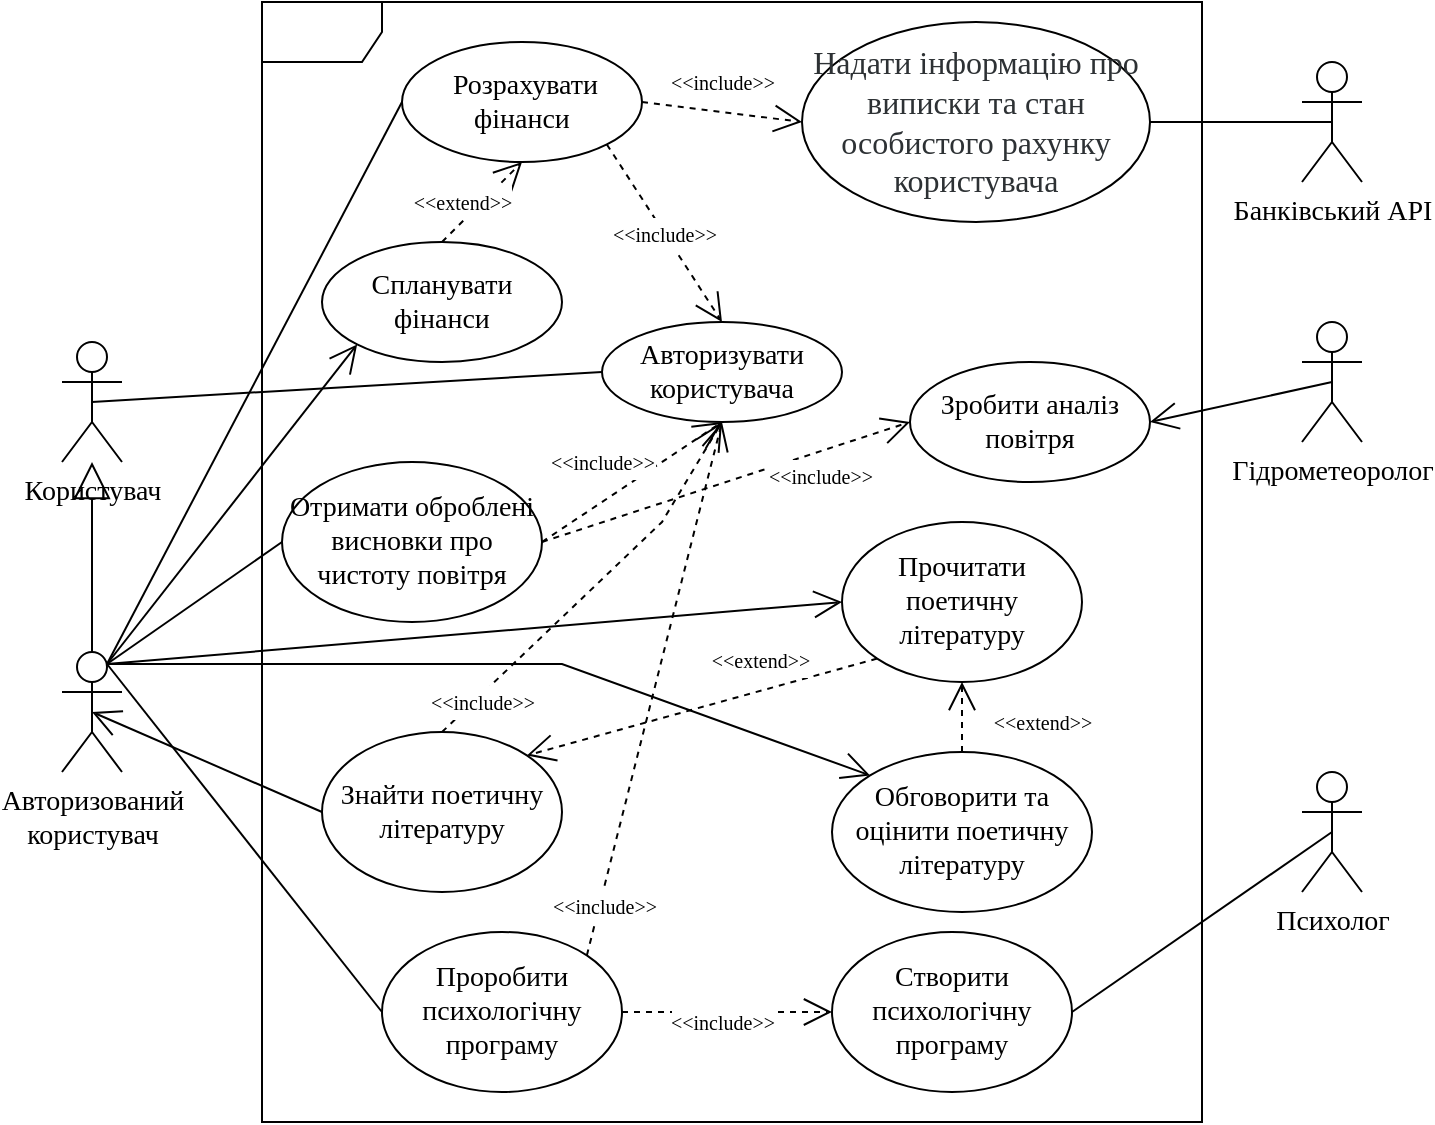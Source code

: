 <mxfile version="20.3.0" type="google"><diagram id="QdhgY7sP7oVF_PYHI07O" name="Страница 1"><mxGraphModel dx="1038" dy="547" grid="1" gridSize="10" guides="1" tooltips="1" connect="1" arrows="1" fold="1" page="1" pageScale="1" pageWidth="827" pageHeight="1169" math="0" shadow="0"><root><mxCell id="0"/><mxCell id="1" parent="0"/><mxCell id="m_ygIuqPUOmn1wbu4d2f-1" value="Користувач" style="shape=umlActor;verticalLabelPosition=bottom;verticalAlign=top;html=1;outlineConnect=0;fontFamily=Verdana;fontSize=14;" parent="1" vertex="1"><mxGeometry x="60" y="290" width="30" height="60" as="geometry"/></mxCell><mxCell id="m_ygIuqPUOmn1wbu4d2f-2" value="Психолог" style="shape=umlActor;verticalLabelPosition=bottom;verticalAlign=top;html=1;outlineConnect=0;fontFamily=Verdana;fontSize=14;" parent="1" vertex="1"><mxGeometry x="680" y="505" width="30" height="60" as="geometry"/></mxCell><mxCell id="m_ygIuqPUOmn1wbu4d2f-3" value="Банківський API" style="shape=umlActor;verticalLabelPosition=bottom;verticalAlign=top;html=1;outlineConnect=0;fontFamily=Verdana;fontSize=14;" parent="1" vertex="1"><mxGeometry x="680" y="150" width="30" height="60" as="geometry"/></mxCell><mxCell id="m_ygIuqPUOmn1wbu4d2f-4" value="Гідрометеоролог" style="shape=umlActor;verticalLabelPosition=bottom;verticalAlign=top;html=1;outlineConnect=0;fontFamily=Verdana;fontSize=14;" parent="1" vertex="1"><mxGeometry x="680" y="280" width="30" height="60" as="geometry"/></mxCell><mxCell id="m_ygIuqPUOmn1wbu4d2f-9" value="Авторизований&lt;br&gt;користувач" style="shape=umlActor;verticalLabelPosition=bottom;verticalAlign=top;html=1;outlineConnect=0;fontFamily=Verdana;fontSize=14;" parent="1" vertex="1"><mxGeometry x="60" y="445" width="30" height="60" as="geometry"/></mxCell><mxCell id="m_ygIuqPUOmn1wbu4d2f-10" value="" style="shape=umlFrame;whiteSpace=wrap;html=1;fontFamily=Verdana;fontSize=14;" parent="1" vertex="1"><mxGeometry x="160" y="120" width="470" height="560" as="geometry"/></mxCell><mxCell id="m_ygIuqPUOmn1wbu4d2f-15" value="" style="endArrow=block;endSize=16;endFill=0;html=1;rounded=0;fontFamily=Verdana;fontSize=14;exitX=0.5;exitY=0;exitDx=0;exitDy=0;exitPerimeter=0;" parent="1" target="m_ygIuqPUOmn1wbu4d2f-1" edge="1" source="m_ygIuqPUOmn1wbu4d2f-9"><mxGeometry width="160" relative="1" as="geometry"><mxPoint x="75" y="370" as="sourcePoint"/><mxPoint x="230" y="600" as="targetPoint"/></mxGeometry></mxCell><mxCell id="m_ygIuqPUOmn1wbu4d2f-16" value="Авторизувати&lt;br&gt;користувача" style="ellipse;whiteSpace=wrap;html=1;fontFamily=Verdana;fontSize=14;" parent="1" vertex="1"><mxGeometry x="330" y="280" width="120" height="50" as="geometry"/></mxCell><mxCell id="m_ygIuqPUOmn1wbu4d2f-24" value="" style="endArrow=none;html=1;rounded=0;fontFamily=Verdana;fontSize=14;exitX=0.5;exitY=0.5;exitDx=0;exitDy=0;exitPerimeter=0;entryX=0;entryY=0.5;entryDx=0;entryDy=0;" parent="1" source="m_ygIuqPUOmn1wbu4d2f-1" target="m_ygIuqPUOmn1wbu4d2f-16" edge="1"><mxGeometry width="50" height="50" relative="1" as="geometry"><mxPoint x="70" y="590" as="sourcePoint"/><mxPoint x="120" y="540" as="targetPoint"/></mxGeometry></mxCell><mxCell id="m_ygIuqPUOmn1wbu4d2f-25" value="&lt;span style=&quot;color: rgb(45, 49, 52); font-size: 16px; text-align: left;&quot;&gt;Надати інформацію про виписки та стан особистого рахунку користувача&lt;/span&gt;" style="ellipse;whiteSpace=wrap;html=1;fontFamily=Verdana;fontSize=14;" parent="1" vertex="1"><mxGeometry x="430" y="130" width="174" height="100" as="geometry"/></mxCell><mxCell id="m_ygIuqPUOmn1wbu4d2f-27" value="&amp;nbsp;Розрахувати&lt;br&gt;фінанси" style="ellipse;whiteSpace=wrap;html=1;fontFamily=Verdana;fontSize=14;" parent="1" vertex="1"><mxGeometry x="230" y="140" width="120" height="60" as="geometry"/></mxCell><mxCell id="m_ygIuqPUOmn1wbu4d2f-28" value="Отримати оброблені висновки про чистоту повітря" style="ellipse;whiteSpace=wrap;html=1;fontFamily=Verdana;fontSize=14;" parent="1" vertex="1"><mxGeometry x="170" y="350" width="130" height="80" as="geometry"/></mxCell><mxCell id="m_ygIuqPUOmn1wbu4d2f-29" value="Знайти поетичну літературу" style="ellipse;whiteSpace=wrap;html=1;fontFamily=Verdana;fontSize=14;" parent="1" vertex="1"><mxGeometry x="190" y="485" width="120" height="80" as="geometry"/></mxCell><mxCell id="m_ygIuqPUOmn1wbu4d2f-30" value="Проробити психологічну програму" style="ellipse;whiteSpace=wrap;html=1;fontFamily=Verdana;fontSize=14;" parent="1" vertex="1"><mxGeometry x="220" y="585" width="120" height="80" as="geometry"/></mxCell><mxCell id="m_ygIuqPUOmn1wbu4d2f-31" value="&lt;font style=&quot;font-size: 10px;&quot;&gt;&amp;lt;&amp;lt;include&amp;gt;&amp;gt;&lt;/font&gt;" style="endArrow=open;endSize=12;dashed=1;html=1;rounded=0;fontFamily=Verdana;fontSize=14;entryX=0.5;entryY=0;entryDx=0;entryDy=0;exitX=1;exitY=1;exitDx=0;exitDy=0;" parent="1" source="m_ygIuqPUOmn1wbu4d2f-27" target="m_ygIuqPUOmn1wbu4d2f-16" edge="1"><mxGeometry width="160" relative="1" as="geometry"><mxPoint x="50" y="550" as="sourcePoint"/><mxPoint x="210" y="550" as="targetPoint"/></mxGeometry></mxCell><mxCell id="m_ygIuqPUOmn1wbu4d2f-32" value="&lt;font style=&quot;font-size: 10px;&quot;&gt;&amp;lt;&amp;lt;include&amp;gt;&amp;gt;&lt;/font&gt;" style="endArrow=open;endSize=12;dashed=1;html=1;rounded=0;fontFamily=Verdana;fontSize=14;exitX=1;exitY=0.5;exitDx=0;exitDy=0;entryX=0.5;entryY=1;entryDx=0;entryDy=0;" parent="1" source="m_ygIuqPUOmn1wbu4d2f-28" target="m_ygIuqPUOmn1wbu4d2f-16" edge="1"><mxGeometry x="-0.128" y="17" width="160" relative="1" as="geometry"><mxPoint x="339.996" y="320.004" as="sourcePoint"/><mxPoint x="380" y="362" as="targetPoint"/><Array as="points"/><mxPoint as="offset"/></mxGeometry></mxCell><mxCell id="m_ygIuqPUOmn1wbu4d2f-33" value="&lt;font style=&quot;font-size: 10px;&quot;&gt;&amp;lt;&amp;lt;include&amp;gt;&amp;gt;&lt;/font&gt;" style="endArrow=open;endSize=12;dashed=1;html=1;rounded=0;fontFamily=Verdana;fontSize=14;exitX=0.5;exitY=0;exitDx=0;exitDy=0;entryX=0.5;entryY=1;entryDx=0;entryDy=0;" parent="1" source="m_ygIuqPUOmn1wbu4d2f-29" edge="1" target="m_ygIuqPUOmn1wbu4d2f-16"><mxGeometry x="-0.764" y="-3" width="160" relative="1" as="geometry"><mxPoint x="300" y="370" as="sourcePoint"/><mxPoint x="370" y="320" as="targetPoint"/><Array as="points"><mxPoint x="360" y="380"/></Array><mxPoint as="offset"/></mxGeometry></mxCell><mxCell id="m_ygIuqPUOmn1wbu4d2f-34" value="&lt;font style=&quot;font-size: 10px;&quot;&gt;&amp;lt;&amp;lt;include&amp;gt;&amp;gt;&lt;/font&gt;" style="endArrow=open;endSize=12;dashed=1;html=1;rounded=0;fontFamily=Verdana;fontSize=14;exitX=1;exitY=0;exitDx=0;exitDy=0;entryX=0.5;entryY=1;entryDx=0;entryDy=0;" parent="1" source="m_ygIuqPUOmn1wbu4d2f-30" target="m_ygIuqPUOmn1wbu4d2f-16" edge="1"><mxGeometry x="-0.807" y="-2" width="160" relative="1" as="geometry"><mxPoint x="260" y="420" as="sourcePoint"/><mxPoint x="380" y="330" as="targetPoint"/><Array as="points"/><mxPoint as="offset"/></mxGeometry></mxCell><mxCell id="m_ygIuqPUOmn1wbu4d2f-35" value="&lt;font style=&quot;font-size: 10px;&quot;&gt;&amp;lt;&amp;lt;include&amp;gt;&amp;gt;&lt;/font&gt;" style="endArrow=open;endSize=12;dashed=1;html=1;rounded=0;fontFamily=Verdana;fontSize=14;entryX=0;entryY=0.5;entryDx=0;entryDy=0;exitX=1;exitY=0.5;exitDx=0;exitDy=0;" parent="1" source="m_ygIuqPUOmn1wbu4d2f-27" target="m_ygIuqPUOmn1wbu4d2f-25" edge="1"><mxGeometry x="-0.046" y="15" width="160" relative="1" as="geometry"><mxPoint x="332.426" y="238.284" as="sourcePoint"/><mxPoint x="380" y="280" as="targetPoint"/><mxPoint as="offset"/></mxGeometry></mxCell><mxCell id="m_ygIuqPUOmn1wbu4d2f-36" value="" style="endArrow=none;html=1;rounded=0;fontFamily=Verdana;fontSize=10;exitX=0.75;exitY=0.1;exitDx=0;exitDy=0;exitPerimeter=0;entryX=0;entryY=0.5;entryDx=0;entryDy=0;" parent="1" source="m_ygIuqPUOmn1wbu4d2f-9" target="m_ygIuqPUOmn1wbu4d2f-27" edge="1"><mxGeometry width="50" height="50" relative="1" as="geometry"><mxPoint x="70" y="550" as="sourcePoint"/><mxPoint x="120" y="500" as="targetPoint"/></mxGeometry></mxCell><mxCell id="m_ygIuqPUOmn1wbu4d2f-37" value="" style="endArrow=none;html=1;rounded=0;fontFamily=Verdana;fontSize=10;exitX=0.75;exitY=0.1;exitDx=0;exitDy=0;exitPerimeter=0;entryX=0;entryY=0.5;entryDx=0;entryDy=0;" parent="1" source="m_ygIuqPUOmn1wbu4d2f-9" target="m_ygIuqPUOmn1wbu4d2f-28" edge="1"><mxGeometry width="50" height="50" relative="1" as="geometry"><mxPoint x="92.5" y="386" as="sourcePoint"/><mxPoint x="200" y="210" as="targetPoint"/></mxGeometry></mxCell><mxCell id="m_ygIuqPUOmn1wbu4d2f-39" value="" style="endArrow=none;html=1;rounded=0;fontFamily=Verdana;fontSize=10;exitX=0.75;exitY=0.1;exitDx=0;exitDy=0;exitPerimeter=0;entryX=0;entryY=0.5;entryDx=0;entryDy=0;" parent="1" source="m_ygIuqPUOmn1wbu4d2f-9" target="m_ygIuqPUOmn1wbu4d2f-30" edge="1"><mxGeometry width="50" height="50" relative="1" as="geometry"><mxPoint x="92.5" y="386" as="sourcePoint"/><mxPoint x="200" y="460" as="targetPoint"/></mxGeometry></mxCell><mxCell id="rVlGZ0Du3sN9D24LQNZ9-3" value="&lt;font face=&quot;Verdana&quot; style=&quot;font-size: 14px;&quot;&gt;Спланувати&lt;br&gt;фінанси&lt;/font&gt;" style="ellipse;whiteSpace=wrap;html=1;" vertex="1" parent="1"><mxGeometry x="190" y="240" width="120" height="60" as="geometry"/></mxCell><mxCell id="rVlGZ0Du3sN9D24LQNZ9-4" value="&lt;font style=&quot;font-size: 10px;&quot;&gt;&amp;lt;&amp;lt;extend&amp;gt;&amp;gt;&lt;/font&gt;" style="endArrow=open;endSize=12;dashed=1;html=1;rounded=0;fontFamily=Verdana;fontSize=14;entryX=0.5;entryY=1;entryDx=0;entryDy=0;exitX=0.5;exitY=0;exitDx=0;exitDy=0;" edge="1" parent="1" source="rVlGZ0Du3sN9D24LQNZ9-3" target="m_ygIuqPUOmn1wbu4d2f-27"><mxGeometry x="-0.25" y="7" width="160" relative="1" as="geometry"><mxPoint x="302.426" y="211.213" as="sourcePoint"/><mxPoint x="380" y="280" as="targetPoint"/><Array as="points"/><mxPoint as="offset"/></mxGeometry></mxCell><mxCell id="rVlGZ0Du3sN9D24LQNZ9-5" value="" style="endArrow=open;endFill=1;endSize=12;html=1;rounded=0;fontFamily=Verdana;fontSize=14;exitX=0.75;exitY=0.1;exitDx=0;exitDy=0;exitPerimeter=0;entryX=0;entryY=1;entryDx=0;entryDy=0;" edge="1" parent="1" source="m_ygIuqPUOmn1wbu4d2f-9" target="rVlGZ0Du3sN9D24LQNZ9-3"><mxGeometry width="160" relative="1" as="geometry"><mxPoint x="-10" y="440" as="sourcePoint"/><mxPoint x="150" y="440" as="targetPoint"/></mxGeometry></mxCell><mxCell id="rVlGZ0Du3sN9D24LQNZ9-6" value="Зробити аналіз&lt;br&gt;повітря" style="ellipse;whiteSpace=wrap;html=1;fontFamily=Verdana;fontSize=14;" vertex="1" parent="1"><mxGeometry x="484" y="300" width="120" height="60" as="geometry"/></mxCell><mxCell id="rVlGZ0Du3sN9D24LQNZ9-7" value="&lt;font style=&quot;font-size: 10px;&quot;&gt;&amp;lt;&amp;lt;include&amp;gt;&amp;gt;&lt;/font&gt;" style="endArrow=open;endSize=12;dashed=1;html=1;rounded=0;fontFamily=Verdana;fontSize=14;exitX=1;exitY=0.5;exitDx=0;exitDy=0;entryX=0;entryY=0.5;entryDx=0;entryDy=0;" edge="1" parent="1" source="m_ygIuqPUOmn1wbu4d2f-28" target="rVlGZ0Du3sN9D24LQNZ9-6"><mxGeometry x="0.472" y="-12" width="160" relative="1" as="geometry"><mxPoint x="310" y="400" as="sourcePoint"/><mxPoint x="400" y="340" as="targetPoint"/><Array as="points"/><mxPoint as="offset"/></mxGeometry></mxCell><mxCell id="rVlGZ0Du3sN9D24LQNZ9-9" value="&lt;font style=&quot;font-size: 10px;&quot;&gt;&amp;lt;&amp;lt;extend&amp;gt;&amp;gt;&lt;/font&gt;" style="endArrow=open;endSize=12;dashed=1;html=1;rounded=0;fontFamily=Verdana;fontSize=14;exitX=0;exitY=1;exitDx=0;exitDy=0;entryX=1;entryY=0;entryDx=0;entryDy=0;" edge="1" parent="1" source="rVlGZ0Du3sN9D24LQNZ9-10" target="m_ygIuqPUOmn1wbu4d2f-29"><mxGeometry x="-0.389" y="-15" width="160" relative="1" as="geometry"><mxPoint x="280" y="470" as="sourcePoint"/><mxPoint x="400" y="340" as="targetPoint"/><Array as="points"/><mxPoint x="-1" as="offset"/></mxGeometry></mxCell><mxCell id="rVlGZ0Du3sN9D24LQNZ9-10" value="Прочитати поетичну літературу" style="ellipse;whiteSpace=wrap;html=1;fontFamily=Verdana;fontSize=14;" vertex="1" parent="1"><mxGeometry x="450" y="380" width="120" height="80" as="geometry"/></mxCell><mxCell id="rVlGZ0Du3sN9D24LQNZ9-11" value="" style="endArrow=none;html=1;rounded=0;fontFamily=Verdana;fontSize=14;entryX=0.5;entryY=0.5;entryDx=0;entryDy=0;entryPerimeter=0;exitX=1;exitY=0.5;exitDx=0;exitDy=0;" edge="1" parent="1" source="m_ygIuqPUOmn1wbu4d2f-25" target="m_ygIuqPUOmn1wbu4d2f-3"><mxGeometry width="50" height="50" relative="1" as="geometry"><mxPoint x="50" y="200" as="sourcePoint"/><mxPoint x="100" y="150" as="targetPoint"/></mxGeometry></mxCell><mxCell id="rVlGZ0Du3sN9D24LQNZ9-12" value="" style="endArrow=open;endFill=1;endSize=12;html=1;rounded=0;fontFamily=Verdana;fontSize=14;exitX=0.5;exitY=0.5;exitDx=0;exitDy=0;exitPerimeter=0;entryX=1;entryY=0.5;entryDx=0;entryDy=0;" edge="1" parent="1" source="m_ygIuqPUOmn1wbu4d2f-4" target="rVlGZ0Du3sN9D24LQNZ9-6"><mxGeometry width="160" relative="1" as="geometry"><mxPoint x="92.5" y="461" as="sourcePoint"/><mxPoint x="217.574" y="301.213" as="targetPoint"/></mxGeometry></mxCell><mxCell id="rVlGZ0Du3sN9D24LQNZ9-13" value="" style="endArrow=open;endFill=1;endSize=12;html=1;rounded=0;fontFamily=Verdana;fontSize=14;exitX=0.75;exitY=0.1;exitDx=0;exitDy=0;exitPerimeter=0;entryX=0;entryY=0.5;entryDx=0;entryDy=0;" edge="1" parent="1" source="m_ygIuqPUOmn1wbu4d2f-9" target="rVlGZ0Du3sN9D24LQNZ9-10"><mxGeometry width="160" relative="1" as="geometry"><mxPoint x="92.5" y="461" as="sourcePoint"/><mxPoint x="217.574" y="301.213" as="targetPoint"/></mxGeometry></mxCell><mxCell id="rVlGZ0Du3sN9D24LQNZ9-14" value="" style="endArrow=open;endFill=1;endSize=12;html=1;rounded=0;fontFamily=Verdana;fontSize=14;exitX=0;exitY=0.5;exitDx=0;exitDy=0;entryX=0.5;entryY=0.5;entryDx=0;entryDy=0;entryPerimeter=0;" edge="1" parent="1" source="m_ygIuqPUOmn1wbu4d2f-29" target="m_ygIuqPUOmn1wbu4d2f-9"><mxGeometry width="160" relative="1" as="geometry"><mxPoint x="92.5" y="461" as="sourcePoint"/><mxPoint x="410" y="430" as="targetPoint"/></mxGeometry></mxCell><mxCell id="rVlGZ0Du3sN9D24LQNZ9-15" value="Обговорити та оцінити поетичну літературу" style="ellipse;whiteSpace=wrap;html=1;fontFamily=Verdana;fontSize=14;" vertex="1" parent="1"><mxGeometry x="445" y="495" width="130" height="80" as="geometry"/></mxCell><mxCell id="rVlGZ0Du3sN9D24LQNZ9-16" value="&lt;font style=&quot;font-size: 10px;&quot;&gt;&amp;lt;&amp;lt;extend&amp;gt;&amp;gt;&lt;/font&gt;" style="endArrow=open;endSize=12;dashed=1;html=1;rounded=0;fontFamily=Verdana;fontSize=14;exitX=0.5;exitY=0;exitDx=0;exitDy=0;entryX=0.5;entryY=1;entryDx=0;entryDy=0;" edge="1" parent="1" source="rVlGZ0Du3sN9D24LQNZ9-15" target="rVlGZ0Du3sN9D24LQNZ9-10"><mxGeometry x="-0.143" y="-40" width="160" relative="1" as="geometry"><mxPoint x="427.574" y="458.284" as="sourcePoint"/><mxPoint x="302.426" y="506.716" as="targetPoint"/><Array as="points"/><mxPoint as="offset"/></mxGeometry></mxCell><mxCell id="rVlGZ0Du3sN9D24LQNZ9-17" value="" style="endArrow=open;endFill=1;endSize=12;html=1;rounded=0;fontFamily=Verdana;fontSize=14;exitX=0.75;exitY=0.1;exitDx=0;exitDy=0;exitPerimeter=0;entryX=0;entryY=0;entryDx=0;entryDy=0;" edge="1" parent="1" source="m_ygIuqPUOmn1wbu4d2f-9" target="rVlGZ0Du3sN9D24LQNZ9-15"><mxGeometry width="160" relative="1" as="geometry"><mxPoint x="92.5" y="461" as="sourcePoint"/><mxPoint x="410" y="430" as="targetPoint"/><Array as="points"><mxPoint x="310" y="451"/></Array></mxGeometry></mxCell><mxCell id="rVlGZ0Du3sN9D24LQNZ9-18" value="Створити психологічну програму" style="ellipse;whiteSpace=wrap;html=1;fontFamily=Verdana;fontSize=14;" vertex="1" parent="1"><mxGeometry x="445" y="585" width="120" height="80" as="geometry"/></mxCell><mxCell id="rVlGZ0Du3sN9D24LQNZ9-21" value="" style="endArrow=none;html=1;rounded=0;fontFamily=Verdana;fontSize=14;entryX=0.5;entryY=0.5;entryDx=0;entryDy=0;entryPerimeter=0;exitX=1;exitY=0.5;exitDx=0;exitDy=0;" edge="1" parent="1" source="rVlGZ0Du3sN9D24LQNZ9-18" target="m_ygIuqPUOmn1wbu4d2f-2"><mxGeometry width="50" height="50" relative="1" as="geometry"><mxPoint x="614" y="190" as="sourcePoint"/><mxPoint x="705" y="190" as="targetPoint"/></mxGeometry></mxCell><mxCell id="rVlGZ0Du3sN9D24LQNZ9-22" value="&lt;font style=&quot;font-size: 10px;&quot;&gt;&amp;lt;&amp;lt;include&amp;gt;&amp;gt;&lt;/font&gt;" style="endArrow=open;endSize=12;dashed=1;html=1;rounded=0;fontFamily=Verdana;fontSize=14;exitX=1;exitY=0.5;exitDx=0;exitDy=0;entryX=0;entryY=0.5;entryDx=0;entryDy=0;" edge="1" parent="1" source="m_ygIuqPUOmn1wbu4d2f-30" target="rVlGZ0Du3sN9D24LQNZ9-18"><mxGeometry x="-0.048" y="-5" width="160" relative="1" as="geometry"><mxPoint x="332.426" y="606.716" as="sourcePoint"/><mxPoint x="400" y="340" as="targetPoint"/><Array as="points"/><mxPoint as="offset"/></mxGeometry></mxCell></root></mxGraphModel></diagram></mxfile>